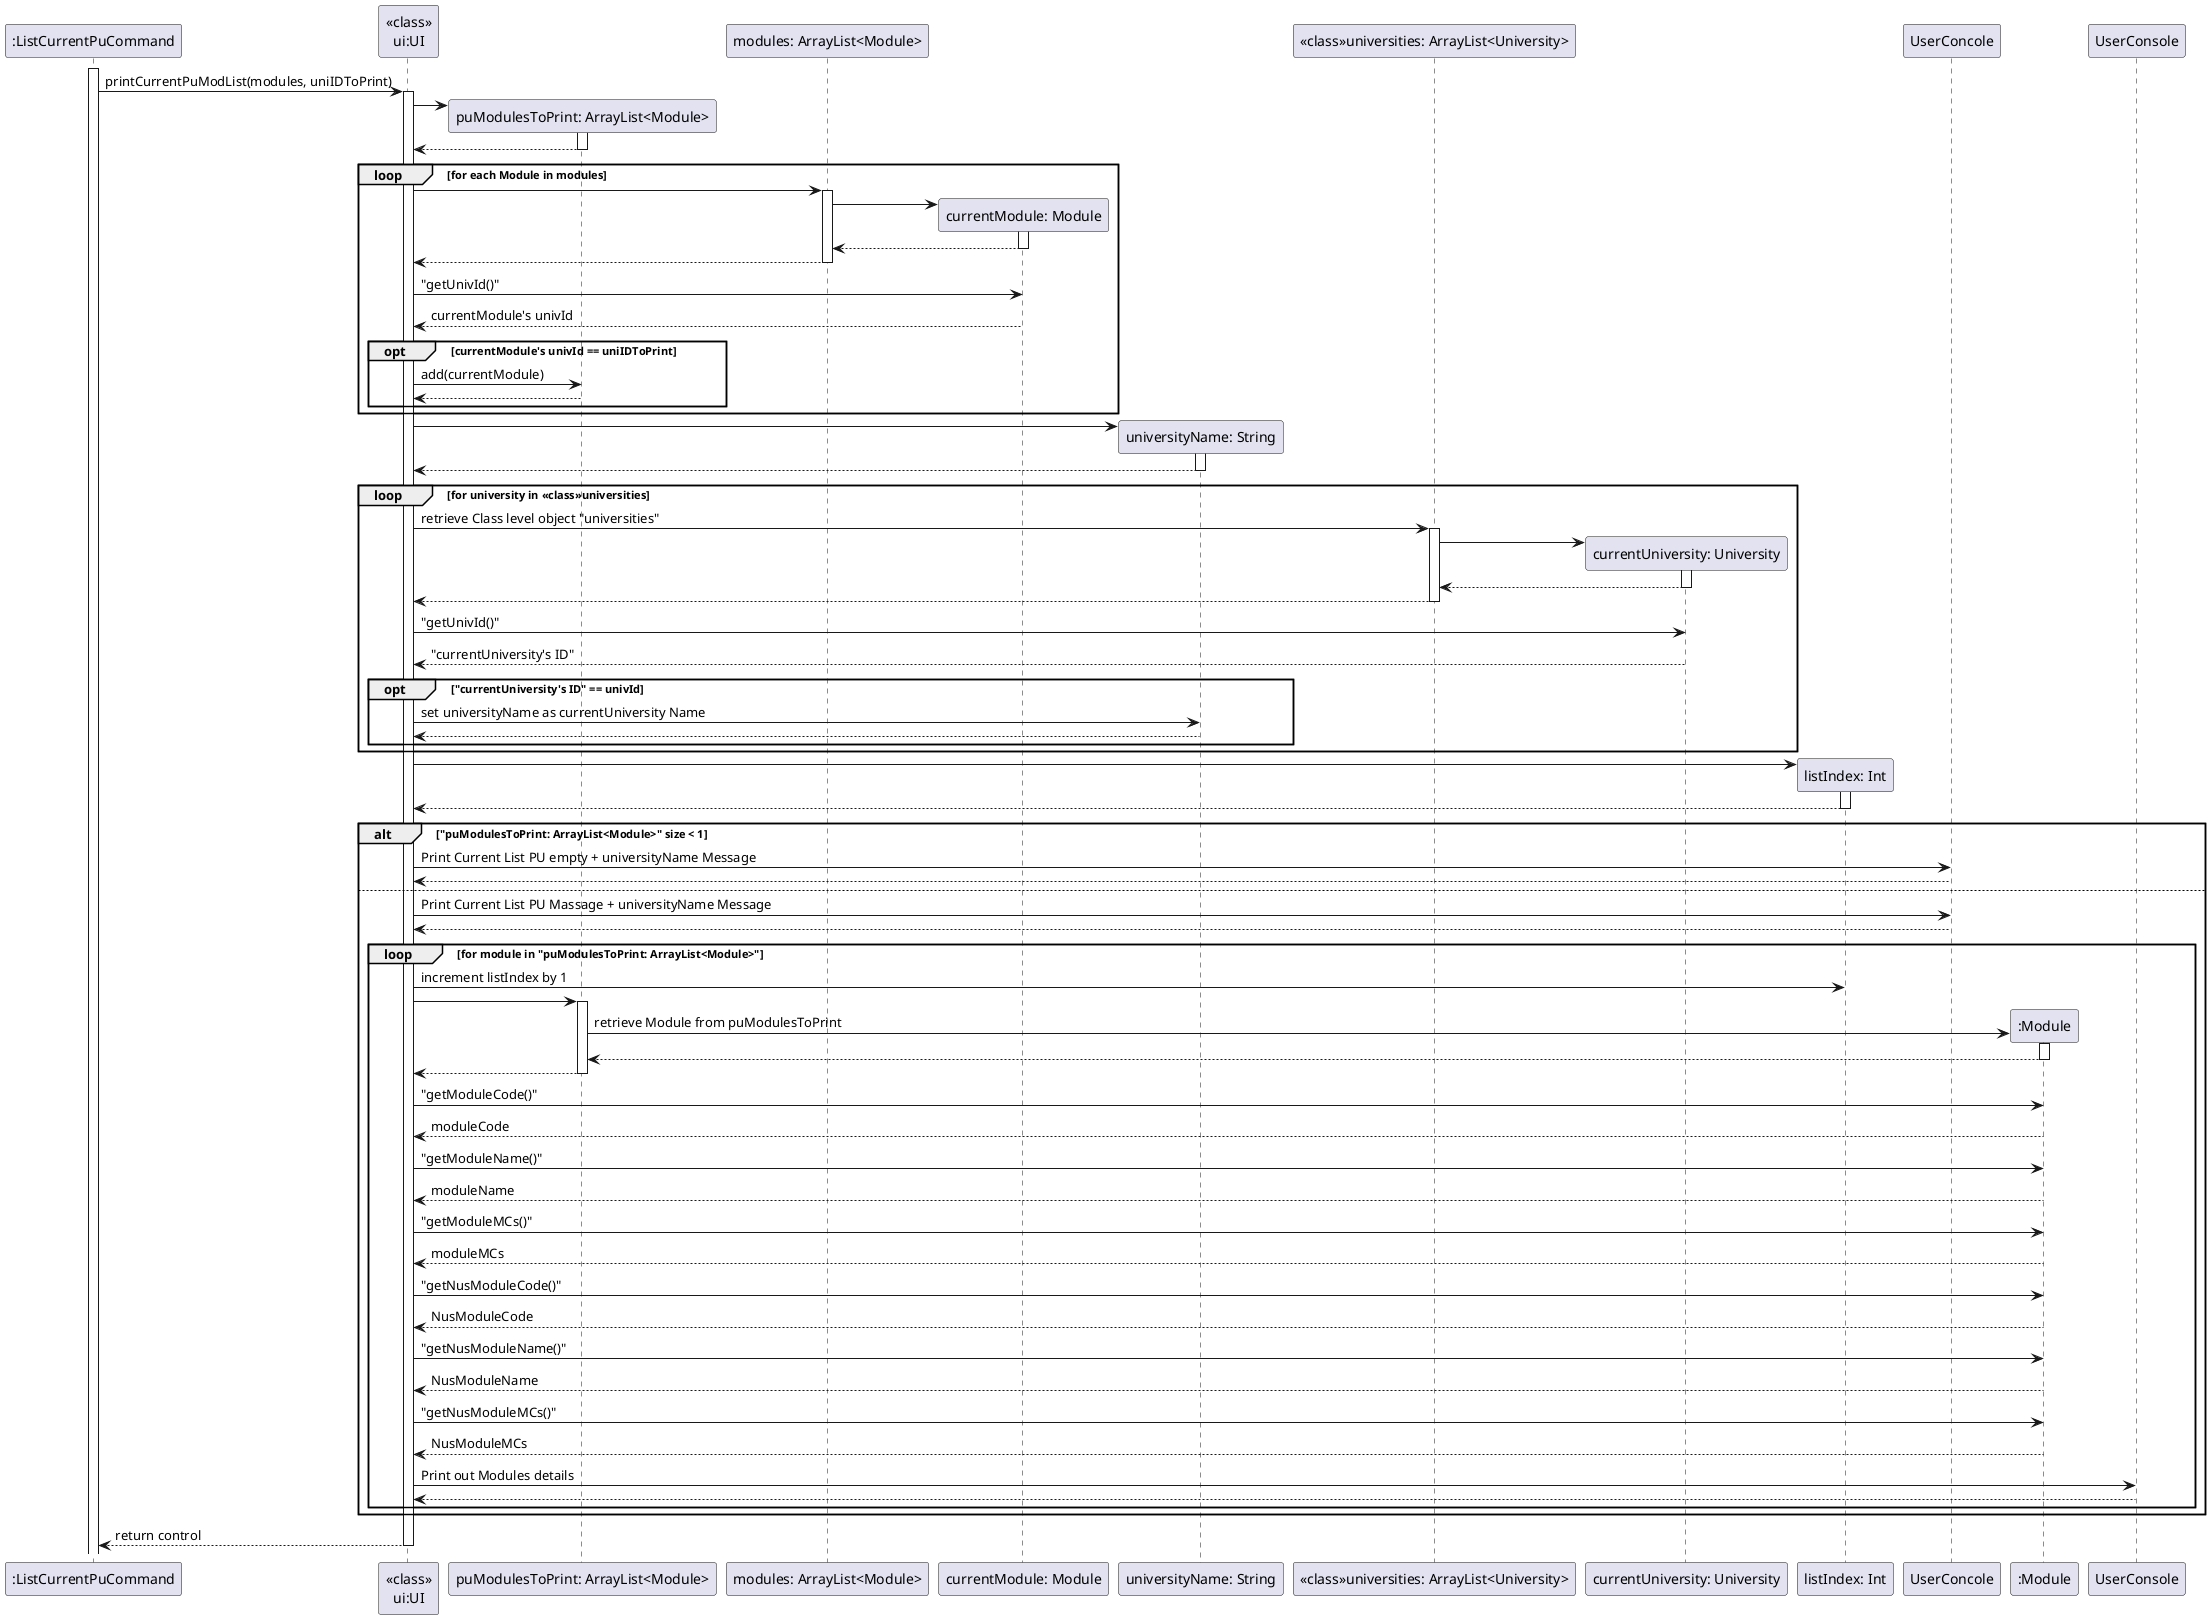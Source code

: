 @startuml
'https://plantuml.com/sequence-diagram

activate ":ListCurrentPuCommand"

":ListCurrentPuCommand" -> "<<class>>\nui:UI" : printCurrentPuModList(modules, uniIDToPrint)
activate "<<class>>\nui:UI"

create "puModulesToPrint: ArrayList<Module>"
"<<class>>\nui:UI" -> "puModulesToPrint: ArrayList<Module>"
activate "puModulesToPrint: ArrayList<Module>"
"<<class>>\nui:UI" <-- "puModulesToPrint: ArrayList<Module>"
deactivate "puModulesToPrint: ArrayList<Module>"

loop for each Module in modules
    "<<class>>\nui:UI" -> "modules: ArrayList<Module>"
     activate "modules: ArrayList<Module>"
     create "currentModule: Module"
     "modules: ArrayList<Module>" -> "currentModule: Module"
     activate "currentModule: Module"
     "modules: ArrayList<Module>" <-- "currentModule: Module"
     deactivate "currentModule: Module"
     "<<class>>\nui:UI" <-- "modules: ArrayList<Module>"
     deactivate "modules: ArrayList<Module>"



    "<<class>>\nui:UI" -> "currentModule: Module" : "getUnivId()"
    "<<class>>\nui:UI" <-- "currentModule: Module" : currentModule's univId
     opt currentModule's univId == uniIDToPrint
        "<<class>>\nui:UI" -> "puModulesToPrint: ArrayList<Module>": add(currentModule)
        "<<class>>\nui:UI" <-- "puModulesToPrint: ArrayList<Module>"
     end
end

create "universityName: String"
"<<class>>\nui:UI" -> "universityName: String"
activate "universityName: String"
"<<class>>\nui:UI" <-- "universityName: String"
deactivate "universityName: String"

loop for university in <<class>>universities
    "<<class>>\nui:UI" -> "<<class>>universities: ArrayList<University>" : retrieve Class level object "universities"
     activate "<<class>>universities: ArrayList<University>"
     create "currentUniversity: University"
     "<<class>>universities: ArrayList<University>" -> "currentUniversity: University"
     activate "currentUniversity: University"
     "<<class>>universities: ArrayList<University>" <-- "currentUniversity: University"
     deactivate "currentUniversity: University"
     "<<class>>\nui:UI" <-- "<<class>>universities: ArrayList<University>"
     deactivate "<<class>>universities: ArrayList<University>"

     "<<class>>\nui:UI" -> "currentUniversity: University": "getUnivId()"
     "<<class>>\nui:UI" <-- "currentUniversity: University": "currentUniversity's ID"
     opt "currentUniversity's ID" == univId
        "<<class>>\nui:UI" -> "universityName: String": set universityName as currentUniversity Name
        "<<class>>\nui:UI" <-- "universityName: String"
     end
end
    create "listIndex: Int"
     "<<class>>\nui:UI" -> "listIndex: Int"
     activate "listIndex: Int"
     "<<class>>\nui:UI" <-- "listIndex: Int"
     deactivate "listIndex: Int"

     alt "puModulesToPrint: ArrayList<Module>" size < 1
         "<<class>>\nui:UI" -> UserConcole: Print Current List PU empty + universityName Message
         "<<class>>\nui:UI" <-- UserConcole
     else
         "<<class>>\nui:UI" -> UserConcole: Print Current List PU Massage + universityName Message
         "<<class>>\nui:UI" <-- UserConcole
         loop for module in "puModulesToPrint: ArrayList<Module>"
            "<<class>>\nui:UI" -> "listIndex: Int": increment listIndex by 1
            "<<class>>\nui:UI" -> "puModulesToPrint: ArrayList<Module>"
             activate "puModulesToPrint: ArrayList<Module>"
             create ":Module"
             "puModulesToPrint: ArrayList<Module>" -> ":Module": retrieve Module from puModulesToPrint
             activate ":Module"
             "puModulesToPrint: ArrayList<Module>" <-- ":Module"
             deactivate ":Module"
             "<<class>>\nui:UI" <-- "puModulesToPrint: ArrayList<Module>"
             deactivate "puModulesToPrint: ArrayList<Module>"

            "<<class>>\nui:UI" -> ":Module" : "getModuleCode()"
            "<<class>>\nui:UI" <-- ":Module" : moduleCode


            "<<class>>\nui:UI" -> ":Module" : "getModuleName()"
            "<<class>>\nui:UI" <-- ":Module" : moduleName

            "<<class>>\nui:UI" -> ":Module" : "getModuleMCs()"
            "<<class>>\nui:UI" <-- ":Module" : moduleMCs

            "<<class>>\nui:UI" -> ":Module" : "getNusModuleCode()"
            "<<class>>\nui:UI" <-- ":Module" : NusModuleCode

            "<<class>>\nui:UI" -> ":Module" : "getNusModuleName()"
            "<<class>>\nui:UI" <-- ":Module" : NusModuleName

            "<<class>>\nui:UI" -> ":Module" : "getNusModuleMCs()"
            "<<class>>\nui:UI" <-- ":Module" : NusModuleMCs

            "<<class>>\nui:UI" -> UserConsole : Print out Modules details
            "<<class>>\nui:UI" <-- UserConsole
        end


end

"<<class>>\nui:UI" --> ":ListCurrentPuCommand" : return control
deactivate "<<class>>\nui:UI"

@enduml